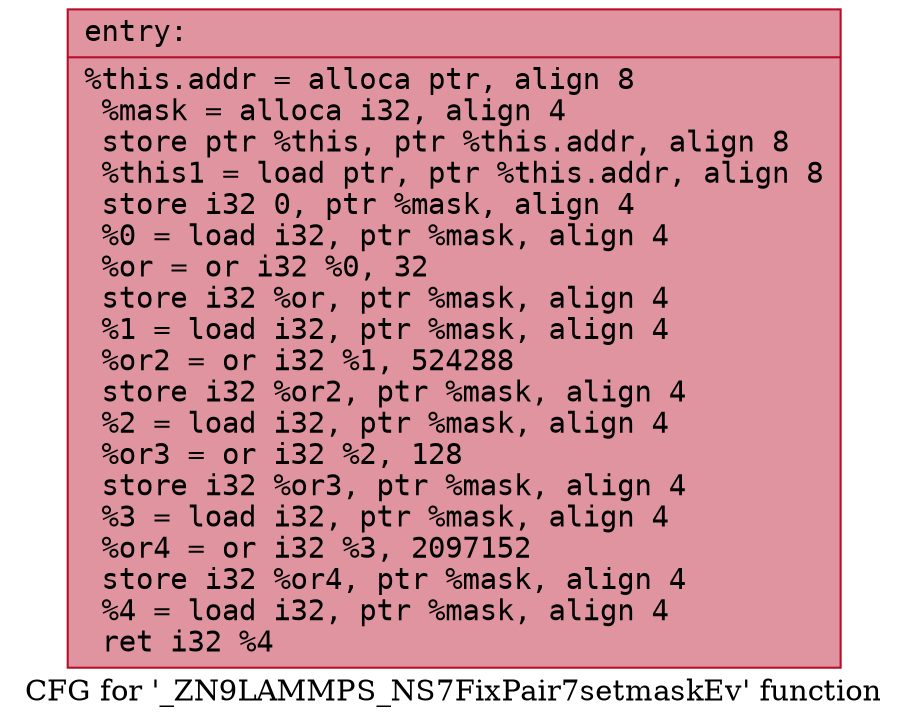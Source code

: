 digraph "CFG for '_ZN9LAMMPS_NS7FixPair7setmaskEv' function" {
	label="CFG for '_ZN9LAMMPS_NS7FixPair7setmaskEv' function";

	Node0x5629e4c8b990 [shape=record,color="#b70d28ff", style=filled, fillcolor="#b70d2870" fontname="Courier",label="{entry:\l|  %this.addr = alloca ptr, align 8\l  %mask = alloca i32, align 4\l  store ptr %this, ptr %this.addr, align 8\l  %this1 = load ptr, ptr %this.addr, align 8\l  store i32 0, ptr %mask, align 4\l  %0 = load i32, ptr %mask, align 4\l  %or = or i32 %0, 32\l  store i32 %or, ptr %mask, align 4\l  %1 = load i32, ptr %mask, align 4\l  %or2 = or i32 %1, 524288\l  store i32 %or2, ptr %mask, align 4\l  %2 = load i32, ptr %mask, align 4\l  %or3 = or i32 %2, 128\l  store i32 %or3, ptr %mask, align 4\l  %3 = load i32, ptr %mask, align 4\l  %or4 = or i32 %3, 2097152\l  store i32 %or4, ptr %mask, align 4\l  %4 = load i32, ptr %mask, align 4\l  ret i32 %4\l}"];
}
